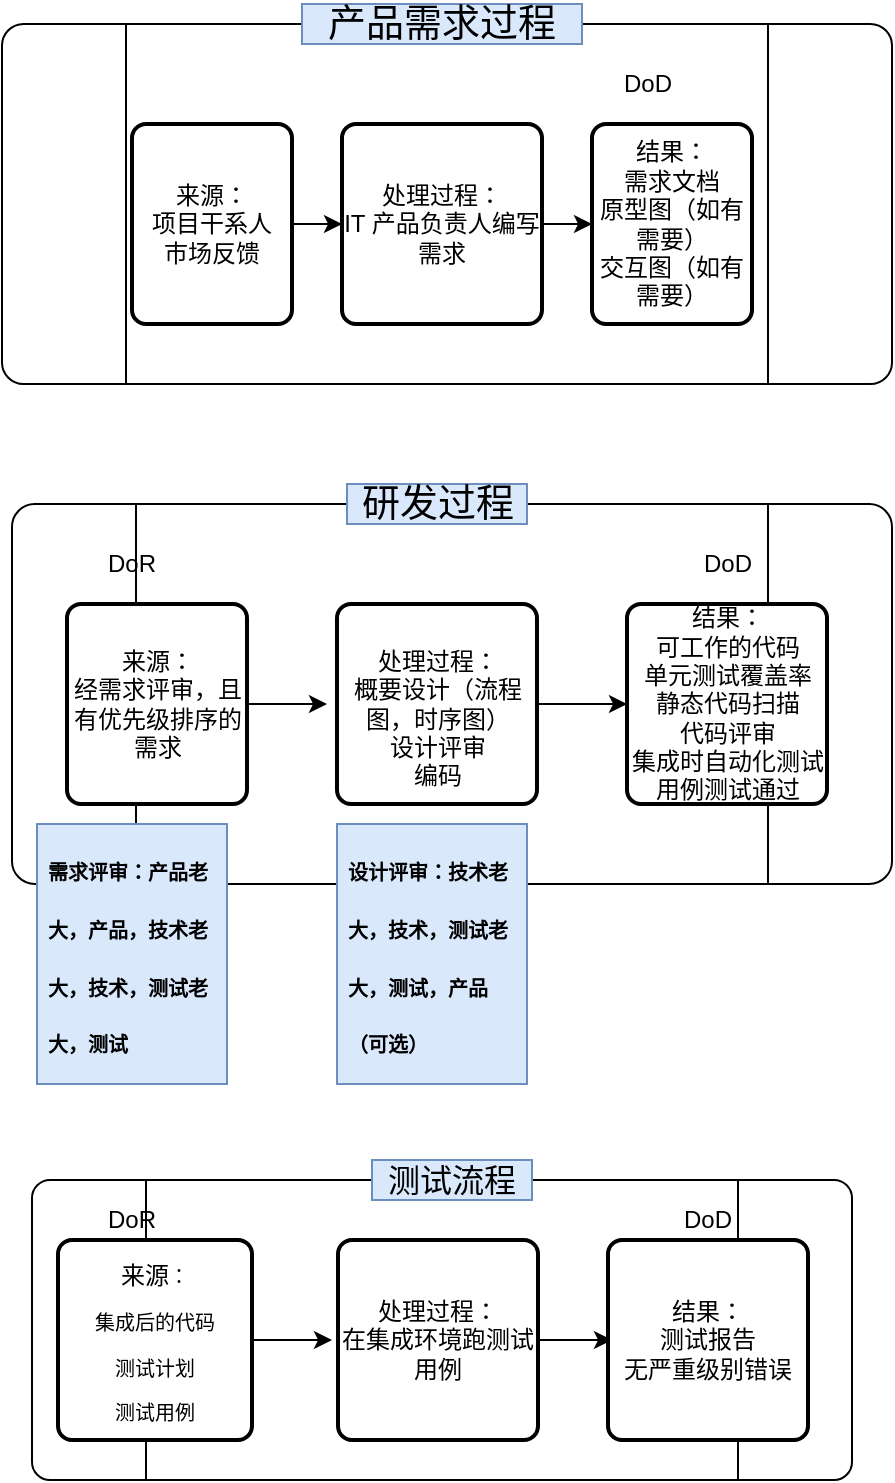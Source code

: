 <mxfile version="12.2.4" pages="1"><diagram id="i5Qq-A_0J7QrtpFWA3mL" name="Page-1"><mxGraphModel dx="453" dy="467" grid="1" gridSize="10" guides="1" tooltips="1" connect="1" arrows="1" fold="1" page="1" pageScale="1" pageWidth="850" pageHeight="1100" math="0" shadow="0"><root><mxCell id="0"/><mxCell id="1" parent="0"/><mxCell id="39" value="" style="verticalLabelPosition=bottom;verticalAlign=top;html=1;shape=process;whiteSpace=wrap;rounded=1;size=0.14;arcSize=6;fontSize=12;" parent="1" vertex="1"><mxGeometry x="30" y="688" width="410" height="150" as="geometry"/></mxCell><mxCell id="21" value="研发过程" style="verticalLabelPosition=bottom;verticalAlign=top;html=1;shape=process;whiteSpace=wrap;rounded=1;size=0.14;arcSize=6;" parent="1" vertex="1"><mxGeometry x="20" y="350" width="440" height="190" as="geometry"/></mxCell><mxCell id="12" value="" style="verticalLabelPosition=bottom;verticalAlign=top;html=1;shape=process;whiteSpace=wrap;rounded=1;size=0.14;arcSize=6;" parent="1" vertex="1"><mxGeometry x="15" y="110" width="445" height="180" as="geometry"/></mxCell><mxCell id="10" style="edgeStyle=orthogonalEdgeStyle;rounded=0;orthogonalLoop=1;jettySize=auto;html=1;" parent="1" source="7" edge="1"><mxGeometry relative="1" as="geometry"><mxPoint x="310" y="210" as="targetPoint"/></mxGeometry></mxCell><mxCell id="7" value="处理过程：&lt;br&gt;IT 产品负责人编写需求" style="rounded=1;whiteSpace=wrap;html=1;absoluteArcSize=1;arcSize=14;strokeWidth=2;" parent="1" vertex="1"><mxGeometry x="185" y="160" width="100" height="100" as="geometry"/></mxCell><mxCell id="9" style="edgeStyle=orthogonalEdgeStyle;rounded=0;orthogonalLoop=1;jettySize=auto;html=1;entryX=0;entryY=0.5;entryDx=0;entryDy=0;" parent="1" source="8" target="7" edge="1"><mxGeometry relative="1" as="geometry"/></mxCell><mxCell id="8" value="来源：&lt;br&gt;项目干系人&lt;br&gt;市场反馈" style="rounded=1;whiteSpace=wrap;html=1;absoluteArcSize=1;arcSize=14;strokeWidth=2;" parent="1" vertex="1"><mxGeometry x="80" y="160" width="80" height="100" as="geometry"/></mxCell><mxCell id="11" value="结果：&lt;br&gt;需求文档&lt;br&gt;原型图（如有需要）&lt;br&gt;交互图（如有需要）" style="rounded=1;whiteSpace=wrap;html=1;absoluteArcSize=1;arcSize=14;strokeWidth=2;" parent="1" vertex="1"><mxGeometry x="310" y="160" width="80" height="100" as="geometry"/></mxCell><mxCell id="16" style="edgeStyle=orthogonalEdgeStyle;rounded=0;orthogonalLoop=1;jettySize=auto;html=1;" parent="1" source="15" edge="1"><mxGeometry relative="1" as="geometry"><mxPoint x="177.5" y="450" as="targetPoint"/></mxGeometry></mxCell><mxCell id="15" value="来源：&lt;br&gt;经需求评审，且有优先级排序的需求" style="rounded=1;whiteSpace=wrap;html=1;absoluteArcSize=1;arcSize=14;strokeWidth=2;" parent="1" vertex="1"><mxGeometry x="47.5" y="400" width="90" height="100" as="geometry"/></mxCell><mxCell id="18" style="edgeStyle=orthogonalEdgeStyle;rounded=0;orthogonalLoop=1;jettySize=auto;html=1;" parent="1" source="17" edge="1"><mxGeometry relative="1" as="geometry"><mxPoint x="327.5" y="450" as="targetPoint"/></mxGeometry></mxCell><mxCell id="17" value="&lt;br&gt;处理过程：&lt;br&gt;概要设计（流程图，时序图）&lt;br&gt;设计评审&lt;br&gt;编码" style="rounded=1;whiteSpace=wrap;html=1;absoluteArcSize=1;arcSize=14;strokeWidth=2;" parent="1" vertex="1"><mxGeometry x="182.5" y="400" width="100" height="100" as="geometry"/></mxCell><mxCell id="19" value="结果：&lt;br&gt;可工作的代码&lt;br&gt;单元测试覆盖率&lt;br&gt;静态代码扫描&lt;br&gt;代码评审&lt;br&gt;集成时自动化测试用例测试通过" style="rounded=1;whiteSpace=wrap;html=1;absoluteArcSize=1;arcSize=14;strokeWidth=2;" parent="1" vertex="1"><mxGeometry x="327.5" y="400" width="100" height="100" as="geometry"/></mxCell><mxCell id="24" value="DoR" style="text;html=1;strokeColor=none;fillColor=none;align=center;verticalAlign=middle;whiteSpace=wrap;rounded=0;" parent="1" vertex="1"><mxGeometry x="60" y="370" width="40" height="20" as="geometry"/></mxCell><mxCell id="25" value="DoD" style="text;html=1;strokeColor=none;fillColor=none;align=center;verticalAlign=middle;whiteSpace=wrap;rounded=0;" parent="1" vertex="1"><mxGeometry x="357.5" y="370" width="40" height="20" as="geometry"/></mxCell><mxCell id="26" value="DoD" style="text;html=1;strokeColor=none;fillColor=none;align=center;verticalAlign=middle;whiteSpace=wrap;rounded=0;" parent="1" vertex="1"><mxGeometry x="317.5" y="130" width="40" height="20" as="geometry"/></mxCell><mxCell id="27" value="&lt;h1&gt;&lt;font style=&quot;font-size: 10px&quot;&gt;需求评审：产品老大，产品，技术老大，技术，测试老大，测试&lt;/font&gt;&lt;/h1&gt;" style="text;html=1;strokeColor=#6c8ebf;fillColor=#dae8fc;spacing=5;spacingTop=-20;whiteSpace=wrap;overflow=hidden;rounded=0;" parent="1" vertex="1"><mxGeometry x="32.5" y="510" width="95" height="130" as="geometry"/></mxCell><mxCell id="28" value="&lt;h1&gt;&lt;font style=&quot;font-size: 10px&quot;&gt;设计评审：技术老大，技术，测试老大，测试，产品（可选）&lt;/font&gt;&lt;/h1&gt;" style="text;html=1;strokeColor=#6c8ebf;fillColor=#dae8fc;spacing=5;spacingTop=-20;whiteSpace=wrap;overflow=hidden;rounded=0;" parent="1" vertex="1"><mxGeometry x="182.5" y="510" width="95" height="130" as="geometry"/></mxCell><mxCell id="29" value="研发过程" style="text;html=1;strokeColor=#6c8ebf;fillColor=#dae8fc;align=center;verticalAlign=middle;whiteSpace=wrap;rounded=0;fontSize=19;" parent="1" vertex="1"><mxGeometry x="187.5" y="340" width="90" height="20" as="geometry"/></mxCell><mxCell id="33" value="产品需求过程" style="text;html=1;strokeColor=#6c8ebf;fillColor=#dae8fc;align=center;verticalAlign=middle;whiteSpace=wrap;rounded=0;fontSize=19;" parent="1" vertex="1"><mxGeometry x="165" y="100" width="140" height="20" as="geometry"/></mxCell><mxCell id="35" style="edgeStyle=orthogonalEdgeStyle;rounded=0;orthogonalLoop=1;jettySize=auto;html=1;fontSize=19;" parent="1" source="34" edge="1"><mxGeometry relative="1" as="geometry"><mxPoint x="180" y="768" as="targetPoint"/></mxGeometry></mxCell><mxCell id="34" value="&lt;font style=&quot;font-size: 12px&quot;&gt;来源&lt;/font&gt;&lt;font size=&quot;1&quot;&gt;：&lt;br&gt;集成后的代码&lt;br&gt;测试计划&lt;br&gt;测试用例&lt;br&gt;&lt;/font&gt;" style="rounded=1;whiteSpace=wrap;html=1;absoluteArcSize=1;arcSize=14;strokeWidth=2;fontSize=19;" parent="1" vertex="1"><mxGeometry x="43" y="718" width="97" height="100" as="geometry"/></mxCell><mxCell id="37" style="edgeStyle=orthogonalEdgeStyle;rounded=0;orthogonalLoop=1;jettySize=auto;html=1;fontSize=19;" parent="1" source="36" edge="1"><mxGeometry relative="1" as="geometry"><mxPoint x="320" y="768" as="targetPoint"/></mxGeometry></mxCell><mxCell id="36" value="&lt;font style=&quot;font-size: 12px;&quot;&gt;&lt;span style=&quot;font-size: 12px;&quot;&gt;处理过程：&lt;/span&gt;&lt;br style=&quot;font-size: 12px;&quot;&gt;&lt;font style=&quot;font-size: 12px;&quot;&gt;在集成环境跑测试用例&lt;br style=&quot;font-size: 12px;&quot;&gt;&lt;/font&gt;&lt;/font&gt;" style="rounded=1;whiteSpace=wrap;html=1;absoluteArcSize=1;arcSize=14;strokeWidth=2;fontSize=12;" parent="1" vertex="1"><mxGeometry x="183" y="718" width="100" height="100" as="geometry"/></mxCell><mxCell id="38" value="结果：&lt;br style=&quot;font-size: 12px&quot;&gt;测试报告&lt;br&gt;无严重级别错误" style="rounded=1;whiteSpace=wrap;html=1;absoluteArcSize=1;arcSize=14;strokeWidth=2;fontSize=12;" parent="1" vertex="1"><mxGeometry x="318" y="718" width="100" height="100" as="geometry"/></mxCell><mxCell id="40" value="测试流程" style="text;html=1;strokeColor=#6c8ebf;fillColor=#dae8fc;align=center;verticalAlign=middle;whiteSpace=wrap;rounded=0;fontSize=16;" parent="1" vertex="1"><mxGeometry x="200" y="678" width="80" height="20" as="geometry"/></mxCell><mxCell id="41" value="DoR" style="text;html=1;strokeColor=none;fillColor=none;align=center;verticalAlign=middle;whiteSpace=wrap;rounded=0;" parent="1" vertex="1"><mxGeometry x="60" y="698" width="40" height="20" as="geometry"/></mxCell><mxCell id="42" value="DoD" style="text;html=1;strokeColor=none;fillColor=none;align=center;verticalAlign=middle;whiteSpace=wrap;rounded=0;" parent="1" vertex="1"><mxGeometry x="348" y="698" width="40" height="20" as="geometry"/></mxCell></root></mxGraphModel></diagram></mxfile>